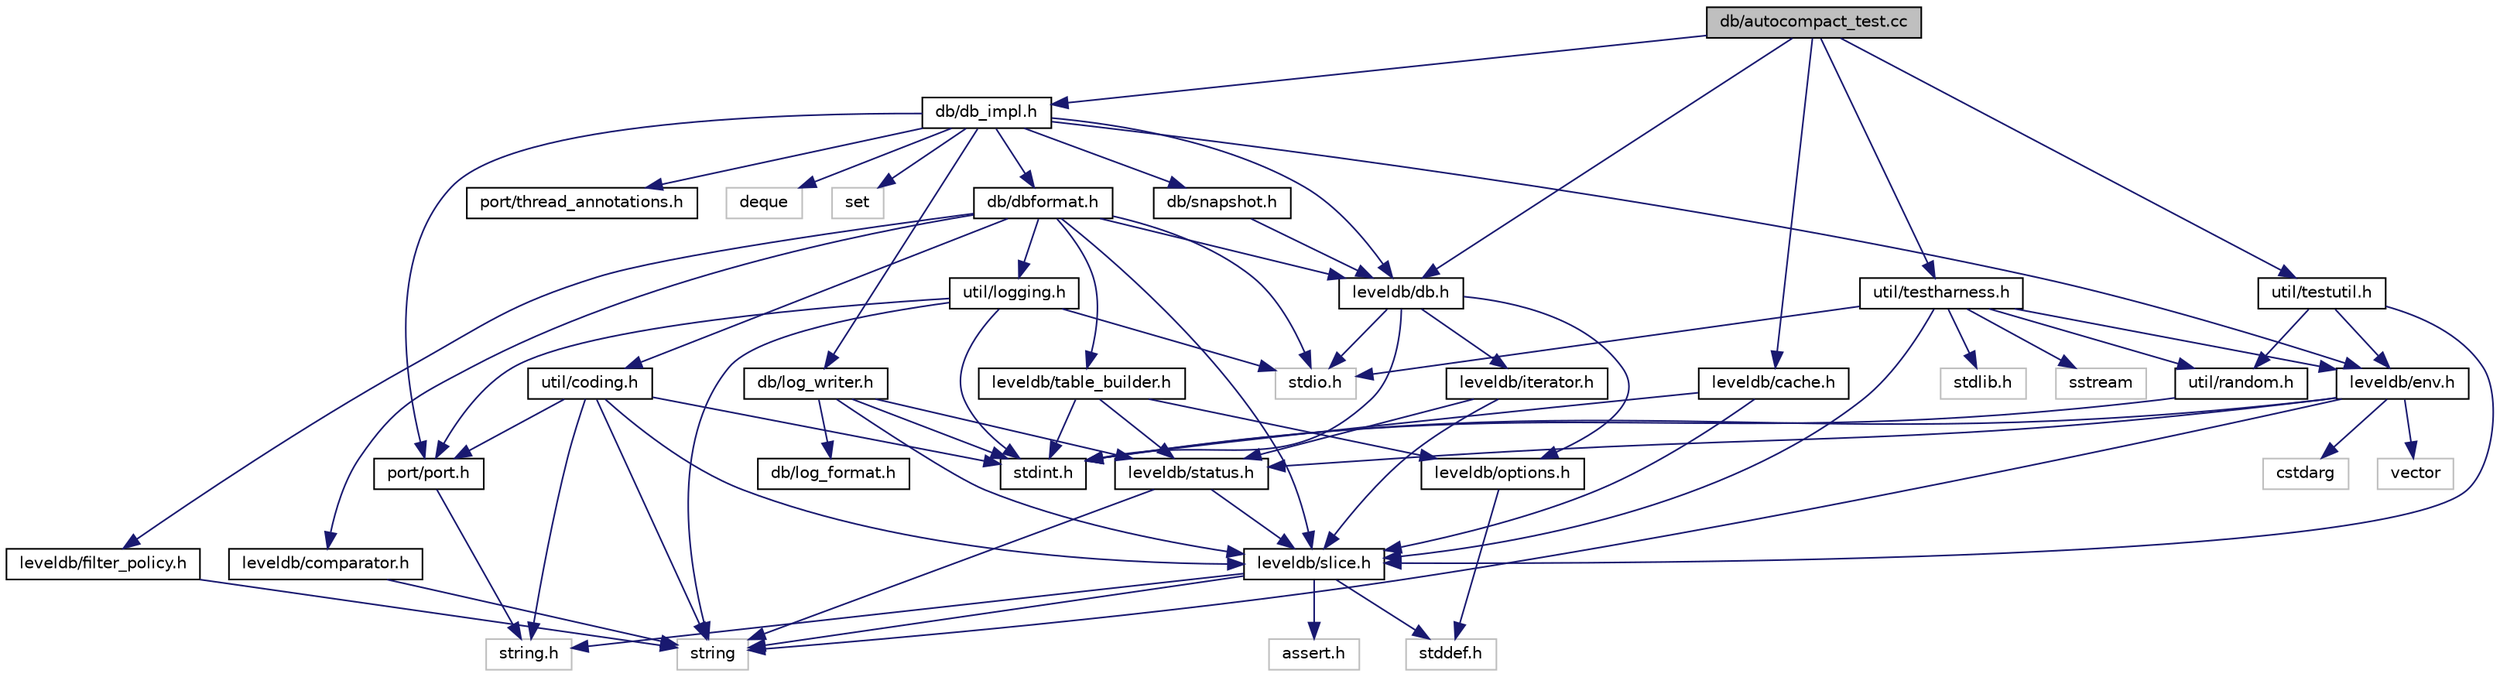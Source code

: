 digraph "db/autocompact_test.cc"
{
  edge [fontname="Helvetica",fontsize="10",labelfontname="Helvetica",labelfontsize="10"];
  node [fontname="Helvetica",fontsize="10",shape=record];
  Node1 [label="db/autocompact_test.cc",height=0.2,width=0.4,color="black", fillcolor="grey75", style="filled" fontcolor="black"];
  Node1 -> Node2 [color="midnightblue",fontsize="10",style="solid"];
  Node2 [label="leveldb/db.h",height=0.2,width=0.4,color="black", fillcolor="white", style="filled",URL="$db_8h.html"];
  Node2 -> Node3 [color="midnightblue",fontsize="10",style="solid"];
  Node3 [label="stdint.h",height=0.2,width=0.4,color="black", fillcolor="white", style="filled",URL="$stdint_8h.html"];
  Node2 -> Node4 [color="midnightblue",fontsize="10",style="solid"];
  Node4 [label="stdio.h",height=0.2,width=0.4,color="grey75", fillcolor="white", style="filled"];
  Node2 -> Node5 [color="midnightblue",fontsize="10",style="solid"];
  Node5 [label="leveldb/iterator.h",height=0.2,width=0.4,color="black", fillcolor="white", style="filled",URL="$iterator_8h.html"];
  Node5 -> Node6 [color="midnightblue",fontsize="10",style="solid"];
  Node6 [label="leveldb/slice.h",height=0.2,width=0.4,color="black", fillcolor="white", style="filled",URL="$slice_8h.html"];
  Node6 -> Node7 [color="midnightblue",fontsize="10",style="solid"];
  Node7 [label="assert.h",height=0.2,width=0.4,color="grey75", fillcolor="white", style="filled"];
  Node6 -> Node8 [color="midnightblue",fontsize="10",style="solid"];
  Node8 [label="stddef.h",height=0.2,width=0.4,color="grey75", fillcolor="white", style="filled"];
  Node6 -> Node9 [color="midnightblue",fontsize="10",style="solid"];
  Node9 [label="string.h",height=0.2,width=0.4,color="grey75", fillcolor="white", style="filled"];
  Node6 -> Node10 [color="midnightblue",fontsize="10",style="solid"];
  Node10 [label="string",height=0.2,width=0.4,color="grey75", fillcolor="white", style="filled"];
  Node5 -> Node11 [color="midnightblue",fontsize="10",style="solid"];
  Node11 [label="leveldb/status.h",height=0.2,width=0.4,color="black", fillcolor="white", style="filled",URL="$status_8h.html"];
  Node11 -> Node10 [color="midnightblue",fontsize="10",style="solid"];
  Node11 -> Node6 [color="midnightblue",fontsize="10",style="solid"];
  Node2 -> Node12 [color="midnightblue",fontsize="10",style="solid"];
  Node12 [label="leveldb/options.h",height=0.2,width=0.4,color="black", fillcolor="white", style="filled",URL="$options_8h.html"];
  Node12 -> Node8 [color="midnightblue",fontsize="10",style="solid"];
  Node1 -> Node13 [color="midnightblue",fontsize="10",style="solid"];
  Node13 [label="db/db_impl.h",height=0.2,width=0.4,color="black", fillcolor="white", style="filled",URL="$db__impl_8h.html"];
  Node13 -> Node14 [color="midnightblue",fontsize="10",style="solid"];
  Node14 [label="deque",height=0.2,width=0.4,color="grey75", fillcolor="white", style="filled"];
  Node13 -> Node15 [color="midnightblue",fontsize="10",style="solid"];
  Node15 [label="set",height=0.2,width=0.4,color="grey75", fillcolor="white", style="filled"];
  Node13 -> Node16 [color="midnightblue",fontsize="10",style="solid"];
  Node16 [label="db/dbformat.h",height=0.2,width=0.4,color="black", fillcolor="white", style="filled",URL="$dbformat_8h.html"];
  Node16 -> Node4 [color="midnightblue",fontsize="10",style="solid"];
  Node16 -> Node17 [color="midnightblue",fontsize="10",style="solid"];
  Node17 [label="leveldb/comparator.h",height=0.2,width=0.4,color="black", fillcolor="white", style="filled",URL="$comparator_8h.html"];
  Node17 -> Node10 [color="midnightblue",fontsize="10",style="solid"];
  Node16 -> Node2 [color="midnightblue",fontsize="10",style="solid"];
  Node16 -> Node18 [color="midnightblue",fontsize="10",style="solid"];
  Node18 [label="leveldb/filter_policy.h",height=0.2,width=0.4,color="black", fillcolor="white", style="filled",URL="$filter__policy_8h.html"];
  Node18 -> Node10 [color="midnightblue",fontsize="10",style="solid"];
  Node16 -> Node6 [color="midnightblue",fontsize="10",style="solid"];
  Node16 -> Node19 [color="midnightblue",fontsize="10",style="solid"];
  Node19 [label="leveldb/table_builder.h",height=0.2,width=0.4,color="black", fillcolor="white", style="filled",URL="$table__builder_8h.html"];
  Node19 -> Node3 [color="midnightblue",fontsize="10",style="solid"];
  Node19 -> Node12 [color="midnightblue",fontsize="10",style="solid"];
  Node19 -> Node11 [color="midnightblue",fontsize="10",style="solid"];
  Node16 -> Node20 [color="midnightblue",fontsize="10",style="solid"];
  Node20 [label="util/coding.h",height=0.2,width=0.4,color="black", fillcolor="white", style="filled",URL="$coding_8h.html"];
  Node20 -> Node3 [color="midnightblue",fontsize="10",style="solid"];
  Node20 -> Node9 [color="midnightblue",fontsize="10",style="solid"];
  Node20 -> Node10 [color="midnightblue",fontsize="10",style="solid"];
  Node20 -> Node6 [color="midnightblue",fontsize="10",style="solid"];
  Node20 -> Node21 [color="midnightblue",fontsize="10",style="solid"];
  Node21 [label="port/port.h",height=0.2,width=0.4,color="black", fillcolor="white", style="filled",URL="$port_8h.html"];
  Node21 -> Node9 [color="midnightblue",fontsize="10",style="solid"];
  Node16 -> Node22 [color="midnightblue",fontsize="10",style="solid"];
  Node22 [label="util/logging.h",height=0.2,width=0.4,color="black", fillcolor="white", style="filled",URL="$logging_8h.html"];
  Node22 -> Node4 [color="midnightblue",fontsize="10",style="solid"];
  Node22 -> Node3 [color="midnightblue",fontsize="10",style="solid"];
  Node22 -> Node10 [color="midnightblue",fontsize="10",style="solid"];
  Node22 -> Node21 [color="midnightblue",fontsize="10",style="solid"];
  Node13 -> Node23 [color="midnightblue",fontsize="10",style="solid"];
  Node23 [label="db/log_writer.h",height=0.2,width=0.4,color="black", fillcolor="white", style="filled",URL="$log__writer_8h.html"];
  Node23 -> Node3 [color="midnightblue",fontsize="10",style="solid"];
  Node23 -> Node24 [color="midnightblue",fontsize="10",style="solid"];
  Node24 [label="db/log_format.h",height=0.2,width=0.4,color="black", fillcolor="white", style="filled",URL="$log__format_8h.html"];
  Node23 -> Node6 [color="midnightblue",fontsize="10",style="solid"];
  Node23 -> Node11 [color="midnightblue",fontsize="10",style="solid"];
  Node13 -> Node25 [color="midnightblue",fontsize="10",style="solid"];
  Node25 [label="db/snapshot.h",height=0.2,width=0.4,color="black", fillcolor="white", style="filled",URL="$snapshot_8h.html"];
  Node25 -> Node2 [color="midnightblue",fontsize="10",style="solid"];
  Node13 -> Node2 [color="midnightblue",fontsize="10",style="solid"];
  Node13 -> Node26 [color="midnightblue",fontsize="10",style="solid"];
  Node26 [label="leveldb/env.h",height=0.2,width=0.4,color="black", fillcolor="white", style="filled",URL="$env_8h.html"];
  Node26 -> Node27 [color="midnightblue",fontsize="10",style="solid"];
  Node27 [label="cstdarg",height=0.2,width=0.4,color="grey75", fillcolor="white", style="filled"];
  Node26 -> Node10 [color="midnightblue",fontsize="10",style="solid"];
  Node26 -> Node28 [color="midnightblue",fontsize="10",style="solid"];
  Node28 [label="vector",height=0.2,width=0.4,color="grey75", fillcolor="white", style="filled"];
  Node26 -> Node3 [color="midnightblue",fontsize="10",style="solid"];
  Node26 -> Node11 [color="midnightblue",fontsize="10",style="solid"];
  Node13 -> Node21 [color="midnightblue",fontsize="10",style="solid"];
  Node13 -> Node29 [color="midnightblue",fontsize="10",style="solid"];
  Node29 [label="port/thread_annotations.h",height=0.2,width=0.4,color="black", fillcolor="white", style="filled",URL="$thread__annotations_8h.html"];
  Node1 -> Node30 [color="midnightblue",fontsize="10",style="solid"];
  Node30 [label="leveldb/cache.h",height=0.2,width=0.4,color="black", fillcolor="white", style="filled",URL="$cache_8h.html"];
  Node30 -> Node3 [color="midnightblue",fontsize="10",style="solid"];
  Node30 -> Node6 [color="midnightblue",fontsize="10",style="solid"];
  Node1 -> Node31 [color="midnightblue",fontsize="10",style="solid"];
  Node31 [label="util/testharness.h",height=0.2,width=0.4,color="black", fillcolor="white", style="filled",URL="$testharness_8h.html"];
  Node31 -> Node4 [color="midnightblue",fontsize="10",style="solid"];
  Node31 -> Node32 [color="midnightblue",fontsize="10",style="solid"];
  Node32 [label="stdlib.h",height=0.2,width=0.4,color="grey75", fillcolor="white", style="filled"];
  Node31 -> Node33 [color="midnightblue",fontsize="10",style="solid"];
  Node33 [label="sstream",height=0.2,width=0.4,color="grey75", fillcolor="white", style="filled"];
  Node31 -> Node26 [color="midnightblue",fontsize="10",style="solid"];
  Node31 -> Node6 [color="midnightblue",fontsize="10",style="solid"];
  Node31 -> Node34 [color="midnightblue",fontsize="10",style="solid"];
  Node34 [label="util/random.h",height=0.2,width=0.4,color="black", fillcolor="white", style="filled",URL="$random_8h.html"];
  Node34 -> Node3 [color="midnightblue",fontsize="10",style="solid"];
  Node1 -> Node35 [color="midnightblue",fontsize="10",style="solid"];
  Node35 [label="util/testutil.h",height=0.2,width=0.4,color="black", fillcolor="white", style="filled",URL="$testutil_8h.html"];
  Node35 -> Node26 [color="midnightblue",fontsize="10",style="solid"];
  Node35 -> Node6 [color="midnightblue",fontsize="10",style="solid"];
  Node35 -> Node34 [color="midnightblue",fontsize="10",style="solid"];
}
